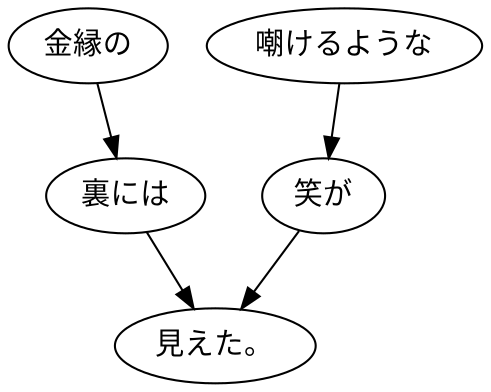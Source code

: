 digraph graph149 {
	node0 [label="金縁の"];
	node1 [label="裏には"];
	node2 [label="嘲けるような"];
	node3 [label="笑が"];
	node4 [label="見えた。"];
	node0 -> node1;
	node1 -> node4;
	node2 -> node3;
	node3 -> node4;
}
